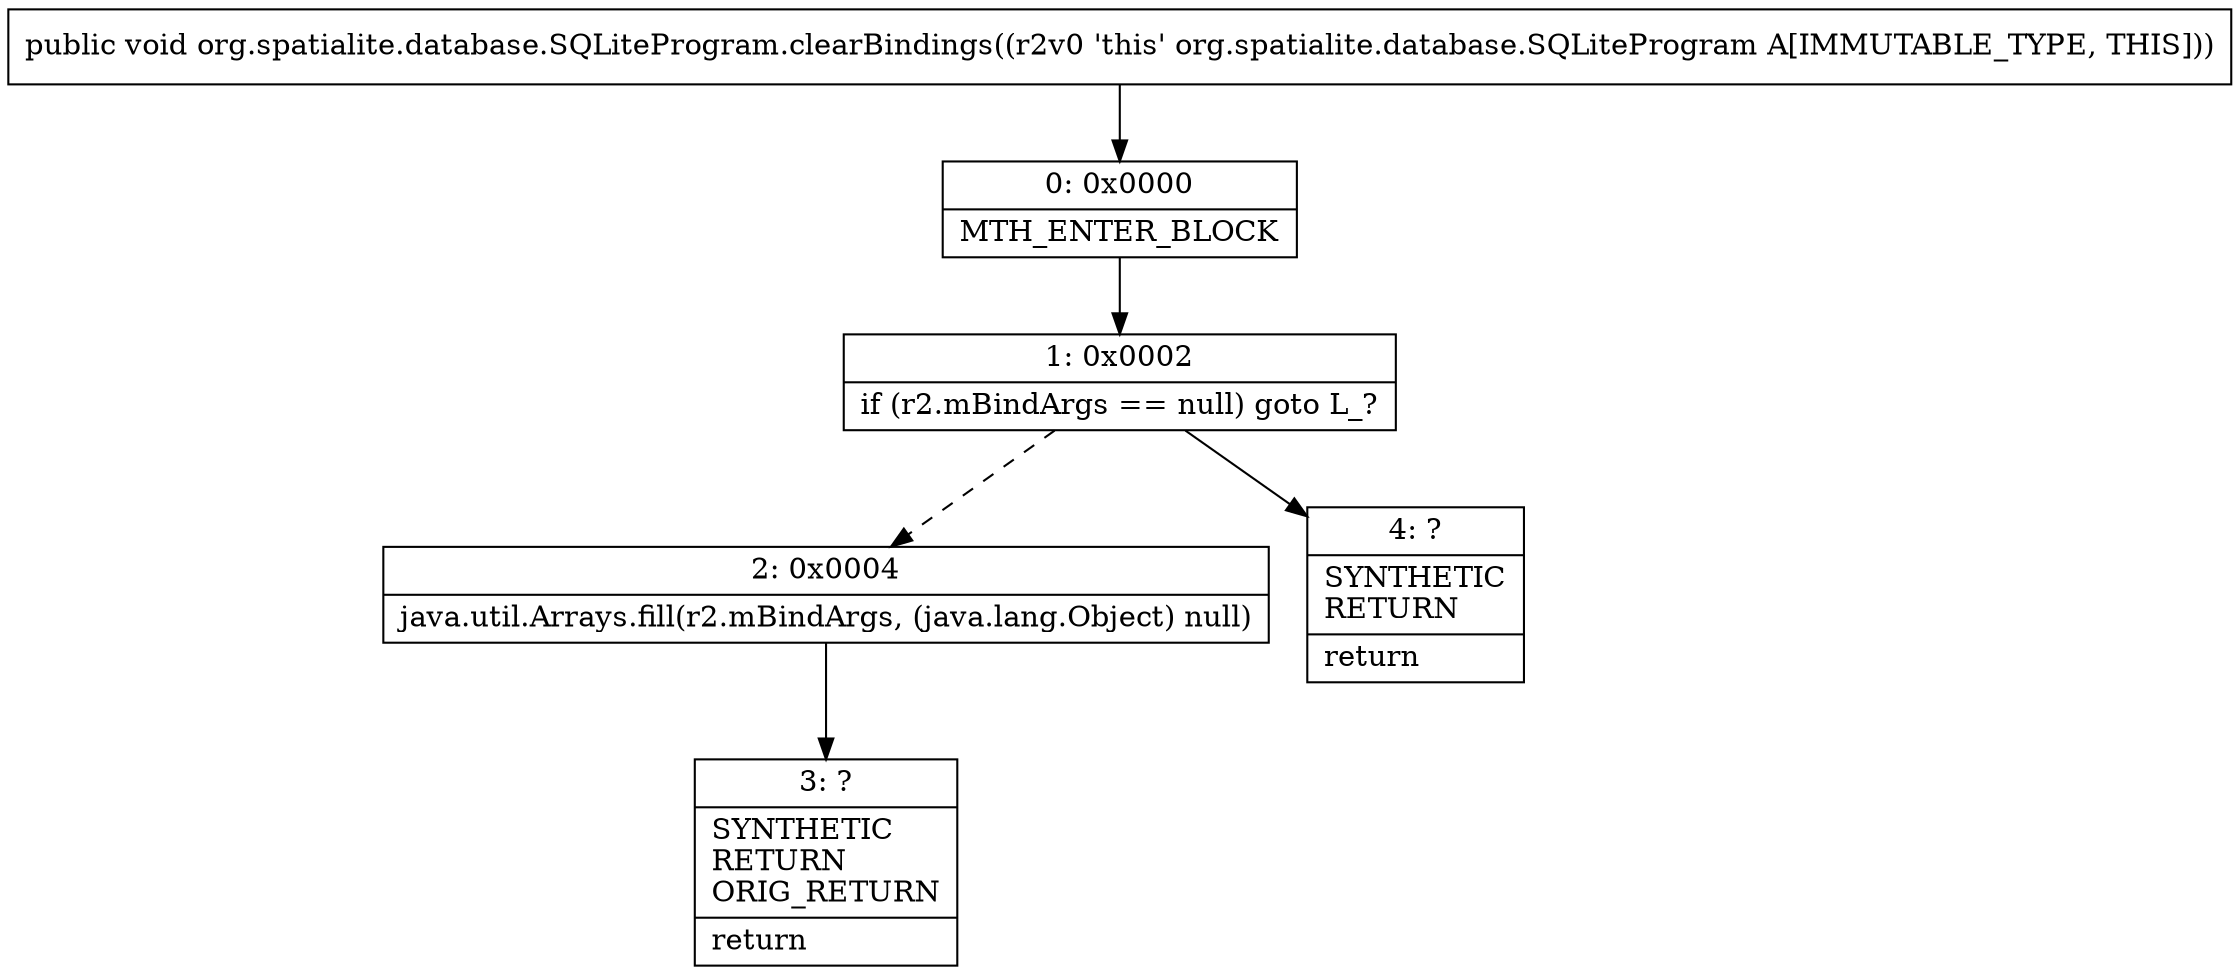 digraph "CFG fororg.spatialite.database.SQLiteProgram.clearBindings()V" {
Node_0 [shape=record,label="{0\:\ 0x0000|MTH_ENTER_BLOCK\l}"];
Node_1 [shape=record,label="{1\:\ 0x0002|if (r2.mBindArgs == null) goto L_?\l}"];
Node_2 [shape=record,label="{2\:\ 0x0004|java.util.Arrays.fill(r2.mBindArgs, (java.lang.Object) null)\l}"];
Node_3 [shape=record,label="{3\:\ ?|SYNTHETIC\lRETURN\lORIG_RETURN\l|return\l}"];
Node_4 [shape=record,label="{4\:\ ?|SYNTHETIC\lRETURN\l|return\l}"];
MethodNode[shape=record,label="{public void org.spatialite.database.SQLiteProgram.clearBindings((r2v0 'this' org.spatialite.database.SQLiteProgram A[IMMUTABLE_TYPE, THIS])) }"];
MethodNode -> Node_0;
Node_0 -> Node_1;
Node_1 -> Node_2[style=dashed];
Node_1 -> Node_4;
Node_2 -> Node_3;
}

